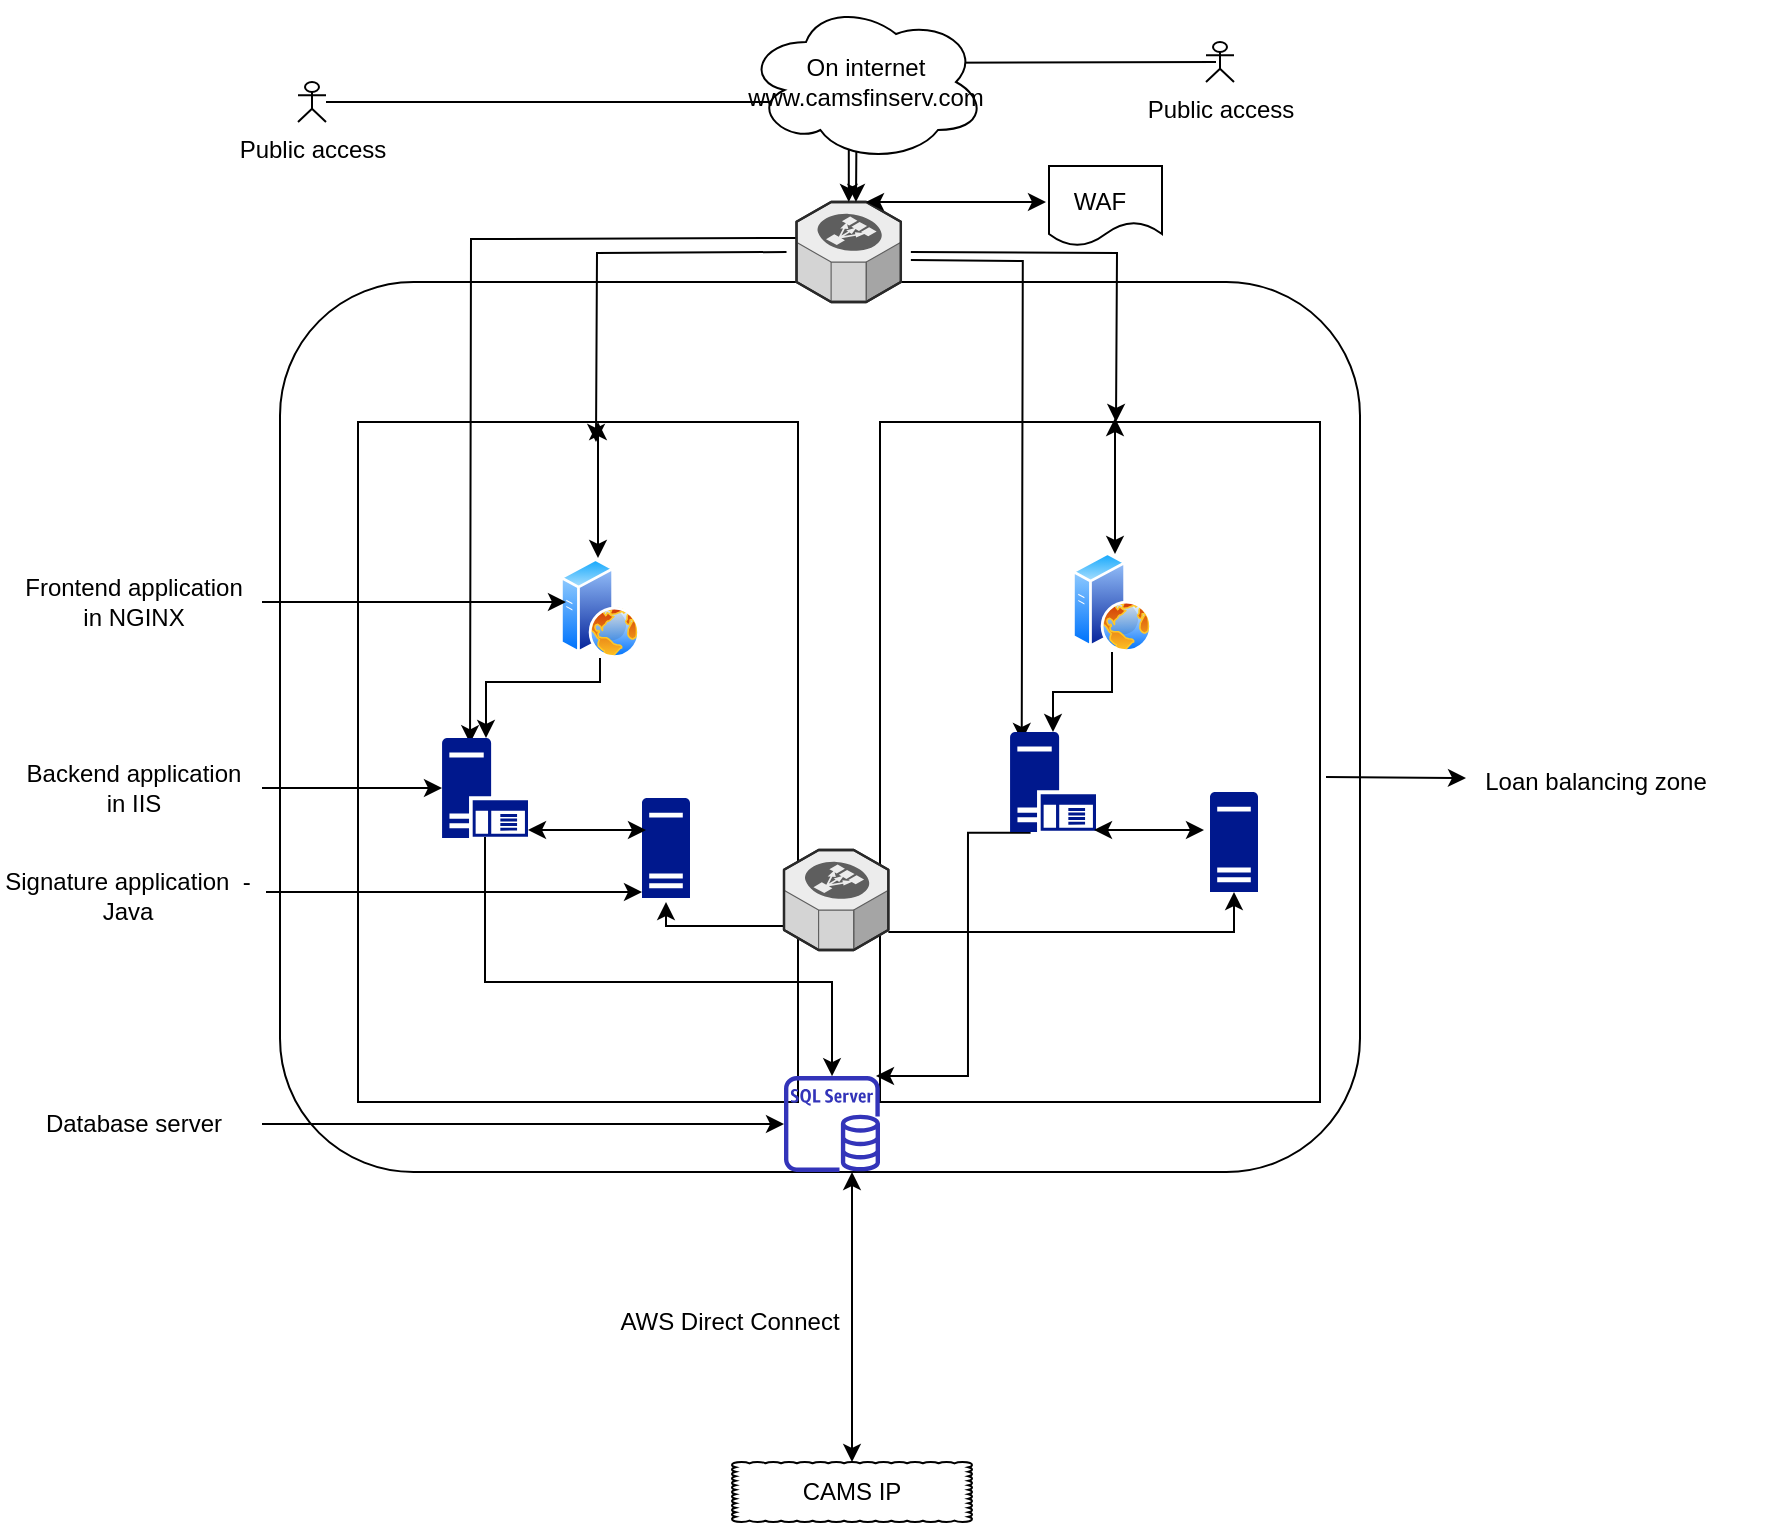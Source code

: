 <mxfile version="14.6.13" type="github">
  <diagram id="dfmJ5PRtE6S-TQssG3T2" name="Page-1">
    <mxGraphModel dx="1872" dy="1480" grid="1" gridSize="10" guides="1" tooltips="1" connect="1" arrows="1" fold="1" page="1" pageScale="1" pageWidth="850" pageHeight="1100" math="0" shadow="0">
      <root>
        <mxCell id="0" />
        <mxCell id="1" parent="0" />
        <mxCell id="hfEJXq4P2hzBnoVsS2LQ-3" value="" style="shape=document;whiteSpace=wrap;html=1;boundedLbl=1;" vertex="1" parent="1">
          <mxGeometry x="511.5" y="-48" width="56.5" height="40" as="geometry" />
        </mxCell>
        <mxCell id="cN4oM8W2iNpLodC8hFLX-30" value="" style="rounded=1;whiteSpace=wrap;html=1;" parent="1" vertex="1">
          <mxGeometry x="127" y="10" width="540" height="445" as="geometry" />
        </mxCell>
        <mxCell id="cN4oM8W2iNpLodC8hFLX-26" value="" style="rounded=0;whiteSpace=wrap;html=1;" parent="1" vertex="1">
          <mxGeometry x="427" y="80" width="220" height="340" as="geometry" />
        </mxCell>
        <mxCell id="cN4oM8W2iNpLodC8hFLX-11" value="" style="rounded=0;whiteSpace=wrap;html=1;" parent="1" vertex="1">
          <mxGeometry x="166" y="80" width="220" height="340" as="geometry" />
        </mxCell>
        <mxCell id="cN4oM8W2iNpLodC8hFLX-1" value="" style="aspect=fixed;pointerEvents=1;shadow=0;dashed=0;html=1;strokeColor=none;labelPosition=center;verticalLabelPosition=bottom;verticalAlign=top;align=center;fillColor=#00188D;shape=mxgraph.mscae.enterprise.server_generic" parent="1" vertex="1">
          <mxGeometry x="308" y="268" width="24" height="50" as="geometry" />
        </mxCell>
        <mxCell id="hfEJXq4P2hzBnoVsS2LQ-7" style="edgeStyle=orthogonalEdgeStyle;rounded=0;orthogonalLoop=1;jettySize=auto;html=1;" edge="1" parent="1">
          <mxGeometry relative="1" as="geometry">
            <mxPoint x="285" y="90" as="targetPoint" />
            <mxPoint x="380.26" y="-5" as="sourcePoint" />
          </mxGeometry>
        </mxCell>
        <mxCell id="hfEJXq4P2hzBnoVsS2LQ-8" style="edgeStyle=orthogonalEdgeStyle;rounded=0;orthogonalLoop=1;jettySize=auto;html=1;" edge="1" parent="1">
          <mxGeometry relative="1" as="geometry">
            <mxPoint x="545" y="80" as="targetPoint" />
            <mxPoint x="442.44" y="-5" as="sourcePoint" />
          </mxGeometry>
        </mxCell>
        <mxCell id="hfEJXq4P2hzBnoVsS2LQ-9" style="edgeStyle=orthogonalEdgeStyle;rounded=0;orthogonalLoop=1;jettySize=auto;html=1;entryX=0.326;entryY=0.193;entryDx=0;entryDy=0;entryPerimeter=0;" edge="1" parent="1">
          <mxGeometry relative="1" as="geometry">
            <mxPoint x="385.26" y="-12" as="sourcePoint" />
            <mxPoint x="222.018" y="240.65" as="targetPoint" />
          </mxGeometry>
        </mxCell>
        <mxCell id="hfEJXq4P2hzBnoVsS2LQ-10" style="edgeStyle=orthogonalEdgeStyle;rounded=0;orthogonalLoop=1;jettySize=auto;html=1;entryX=0.02;entryY=0.01;entryDx=0;entryDy=0;entryPerimeter=0;" edge="1" parent="1">
          <mxGeometry relative="1" as="geometry">
            <mxPoint x="442.44" y="-1" as="sourcePoint" />
            <mxPoint x="497.86" y="239.5" as="targetPoint" />
          </mxGeometry>
        </mxCell>
        <mxCell id="cN4oM8W2iNpLodC8hFLX-2" value="" style="verticalLabelPosition=bottom;html=1;verticalAlign=top;strokeWidth=1;align=center;outlineConnect=0;dashed=0;outlineConnect=0;shape=mxgraph.aws3d.elasticLoadBalancing;fillColor=#ECECEC;strokeColor=#5E5E5E;aspect=fixed;" parent="1" vertex="1">
          <mxGeometry x="385.26" y="-30" width="52.18" height="50" as="geometry" />
        </mxCell>
        <mxCell id="hfEJXq4P2hzBnoVsS2LQ-6" style="edgeStyle=orthogonalEdgeStyle;rounded=0;orthogonalLoop=1;jettySize=auto;html=1;exitX=0.5;exitY=0.99;exitDx=0;exitDy=0;exitPerimeter=0;" edge="1" parent="1" source="cN4oM8W2iNpLodC8hFLX-3" target="cN4oM8W2iNpLodC8hFLX-8">
          <mxGeometry relative="1" as="geometry">
            <Array as="points">
              <mxPoint x="230" y="360" />
              <mxPoint x="403" y="360" />
            </Array>
          </mxGeometry>
        </mxCell>
        <mxCell id="cN4oM8W2iNpLodC8hFLX-3" value="" style="aspect=fixed;pointerEvents=1;shadow=0;dashed=0;html=1;strokeColor=none;labelPosition=center;verticalLabelPosition=bottom;verticalAlign=top;align=center;fillColor=#00188D;shape=mxgraph.mscae.enterprise.application_server" parent="1" vertex="1">
          <mxGeometry x="208" y="238" width="43" height="50" as="geometry" />
        </mxCell>
        <mxCell id="cN4oM8W2iNpLodC8hFLX-8" value="" style="outlineConnect=0;fontColor=#232F3E;gradientColor=none;fillColor=#3334B9;strokeColor=none;dashed=0;verticalLabelPosition=bottom;verticalAlign=top;align=center;html=1;fontSize=12;fontStyle=0;aspect=fixed;pointerEvents=1;shape=mxgraph.aws4.rds_sql_server_instance;" parent="1" vertex="1">
          <mxGeometry x="379" y="407" width="48" height="48" as="geometry" />
        </mxCell>
        <mxCell id="cN4oM8W2iNpLodC8hFLX-14" value="" style="edgeStyle=orthogonalEdgeStyle;rounded=0;orthogonalLoop=1;jettySize=auto;html=1;" parent="1" source="cN4oM8W2iNpLodC8hFLX-9" target="cN4oM8W2iNpLodC8hFLX-3" edge="1">
          <mxGeometry relative="1" as="geometry">
            <Array as="points">
              <mxPoint x="287" y="210" />
              <mxPoint x="230" y="210" />
            </Array>
          </mxGeometry>
        </mxCell>
        <mxCell id="cN4oM8W2iNpLodC8hFLX-9" value="" style="aspect=fixed;perimeter=ellipsePerimeter;html=1;align=center;shadow=0;dashed=0;spacingTop=3;image;image=img/lib/active_directory/web_server.svg;" parent="1" vertex="1">
          <mxGeometry x="267" y="148" width="40" height="50" as="geometry" />
        </mxCell>
        <mxCell id="cN4oM8W2iNpLodC8hFLX-19" value="" style="aspect=fixed;pointerEvents=1;shadow=0;dashed=0;html=1;strokeColor=none;labelPosition=center;verticalLabelPosition=bottom;verticalAlign=top;align=center;fillColor=#00188D;shape=mxgraph.mscae.enterprise.server_generic" parent="1" vertex="1">
          <mxGeometry x="592" y="265" width="24" height="50" as="geometry" />
        </mxCell>
        <mxCell id="hfEJXq4P2hzBnoVsS2LQ-4" style="edgeStyle=elbowEdgeStyle;rounded=0;orthogonalLoop=1;jettySize=auto;html=1;entryX=0.646;entryY=-0.146;entryDx=0;entryDy=0;entryPerimeter=0;exitX=-0.109;exitY=0.867;exitDx=0;exitDy=0;exitPerimeter=0;" edge="1" parent="1">
          <mxGeometry relative="1" as="geometry">
            <mxPoint x="502.303" y="285.36" as="sourcePoint" />
            <mxPoint x="424.998" y="407.002" as="targetPoint" />
            <Array as="points">
              <mxPoint x="470.99" y="352.01" />
            </Array>
          </mxGeometry>
        </mxCell>
        <mxCell id="cN4oM8W2iNpLodC8hFLX-22" value="" style="aspect=fixed;pointerEvents=1;shadow=0;dashed=0;html=1;strokeColor=none;labelPosition=center;verticalLabelPosition=bottom;verticalAlign=top;align=center;fillColor=#00188D;shape=mxgraph.mscae.enterprise.application_server" parent="1" vertex="1">
          <mxGeometry x="492" y="235" width="43" height="50" as="geometry" />
        </mxCell>
        <mxCell id="cN4oM8W2iNpLodC8hFLX-24" value="" style="edgeStyle=orthogonalEdgeStyle;rounded=0;orthogonalLoop=1;jettySize=auto;html=1;" parent="1" source="cN4oM8W2iNpLodC8hFLX-25" target="cN4oM8W2iNpLodC8hFLX-22" edge="1">
          <mxGeometry relative="1" as="geometry" />
        </mxCell>
        <mxCell id="cN4oM8W2iNpLodC8hFLX-25" value="" style="aspect=fixed;perimeter=ellipsePerimeter;html=1;align=center;shadow=0;dashed=0;spacingTop=3;image;image=img/lib/active_directory/web_server.svg;" parent="1" vertex="1">
          <mxGeometry x="523" y="145" width="40" height="50" as="geometry" />
        </mxCell>
        <mxCell id="cN4oM8W2iNpLodC8hFLX-33" value="" style="endArrow=classic;startArrow=classic;html=1;" parent="1" edge="1">
          <mxGeometry width="50" height="50" relative="1" as="geometry">
            <mxPoint x="286" y="148" as="sourcePoint" />
            <mxPoint x="286" y="80" as="targetPoint" />
          </mxGeometry>
        </mxCell>
        <mxCell id="cN4oM8W2iNpLodC8hFLX-34" value="" style="endArrow=classic;startArrow=classic;html=1;" parent="1" edge="1">
          <mxGeometry width="50" height="50" relative="1" as="geometry">
            <mxPoint x="544.5" y="146" as="sourcePoint" />
            <mxPoint x="544.5" y="78" as="targetPoint" />
          </mxGeometry>
        </mxCell>
        <mxCell id="cN4oM8W2iNpLodC8hFLX-37" value="" style="endArrow=classic;startArrow=classic;html=1;entryX=0.083;entryY=0.32;entryDx=0;entryDy=0;entryPerimeter=0;" parent="1" edge="1" target="cN4oM8W2iNpLodC8hFLX-1">
          <mxGeometry width="50" height="50" relative="1" as="geometry">
            <mxPoint x="251" y="284" as="sourcePoint" />
            <mxPoint x="301" y="284" as="targetPoint" />
          </mxGeometry>
        </mxCell>
        <mxCell id="cN4oM8W2iNpLodC8hFLX-38" value="" style="endArrow=classic;startArrow=classic;html=1;" parent="1" edge="1">
          <mxGeometry width="50" height="50" relative="1" as="geometry">
            <mxPoint x="534" y="284" as="sourcePoint" />
            <mxPoint x="589" y="284" as="targetPoint" />
          </mxGeometry>
        </mxCell>
        <mxCell id="cN4oM8W2iNpLodC8hFLX-44" style="edgeStyle=orthogonalEdgeStyle;rounded=0;orthogonalLoop=1;jettySize=auto;html=1;" parent="1" source="cN4oM8W2iNpLodC8hFLX-42" target="cN4oM8W2iNpLodC8hFLX-2" edge="1">
          <mxGeometry relative="1" as="geometry" />
        </mxCell>
        <mxCell id="cN4oM8W2iNpLodC8hFLX-42" value="Public access" style="shape=umlActor;verticalLabelPosition=bottom;verticalAlign=top;html=1;outlineConnect=0;" parent="1" vertex="1">
          <mxGeometry x="136" y="-90" width="14" height="20" as="geometry" />
        </mxCell>
        <mxCell id="cN4oM8W2iNpLodC8hFLX-45" style="edgeStyle=orthogonalEdgeStyle;rounded=0;orthogonalLoop=1;jettySize=auto;html=1;entryX=0.474;entryY=0;entryDx=0;entryDy=0;entryPerimeter=0;" parent="1" edge="1">
          <mxGeometry relative="1" as="geometry">
            <mxPoint x="595" y="-100" as="sourcePoint" />
            <mxPoint x="414.993" y="-30" as="targetPoint" />
          </mxGeometry>
        </mxCell>
        <mxCell id="cN4oM8W2iNpLodC8hFLX-43" value="Public access" style="shape=umlActor;verticalLabelPosition=bottom;verticalAlign=top;html=1;outlineConnect=0;" parent="1" vertex="1">
          <mxGeometry x="590" y="-110" width="14" height="20" as="geometry" />
        </mxCell>
        <mxCell id="cN4oM8W2iNpLodC8hFLX-51" value="On internet&lt;br&gt;www.camsfinserv.com" style="ellipse;shape=cloud;whiteSpace=wrap;html=1;" parent="1" vertex="1">
          <mxGeometry x="360" y="-130" width="120" height="80" as="geometry" />
        </mxCell>
        <mxCell id="cN4oM8W2iNpLodC8hFLX-59" style="edgeStyle=orthogonalEdgeStyle;rounded=0;orthogonalLoop=1;jettySize=auto;html=1;" parent="1" source="cN4oM8W2iNpLodC8hFLX-53" edge="1">
          <mxGeometry relative="1" as="geometry">
            <mxPoint x="270" y="170" as="targetPoint" />
          </mxGeometry>
        </mxCell>
        <mxCell id="cN4oM8W2iNpLodC8hFLX-53" value="Frontend application&lt;br&gt;in NGINX" style="text;html=1;strokeColor=none;fillColor=none;align=center;verticalAlign=middle;whiteSpace=wrap;rounded=0;" parent="1" vertex="1">
          <mxGeometry x="-10" y="160" width="128" height="20" as="geometry" />
        </mxCell>
        <mxCell id="cN4oM8W2iNpLodC8hFLX-56" style="edgeStyle=orthogonalEdgeStyle;rounded=0;orthogonalLoop=1;jettySize=auto;html=1;" parent="1" source="cN4oM8W2iNpLodC8hFLX-55" target="cN4oM8W2iNpLodC8hFLX-3" edge="1">
          <mxGeometry relative="1" as="geometry" />
        </mxCell>
        <mxCell id="cN4oM8W2iNpLodC8hFLX-55" value="Backend application&lt;br&gt;in IIS" style="text;html=1;strokeColor=none;fillColor=none;align=center;verticalAlign=middle;whiteSpace=wrap;rounded=0;" parent="1" vertex="1">
          <mxGeometry x="-10" y="253" width="128" height="20" as="geometry" />
        </mxCell>
        <mxCell id="cN4oM8W2iNpLodC8hFLX-61" style="edgeStyle=orthogonalEdgeStyle;rounded=0;orthogonalLoop=1;jettySize=auto;html=1;" parent="1" edge="1">
          <mxGeometry relative="1" as="geometry">
            <mxPoint x="120" y="315" as="sourcePoint" />
            <mxPoint x="308" y="315" as="targetPoint" />
            <Array as="points">
              <mxPoint x="285.44" y="315" />
            </Array>
          </mxGeometry>
        </mxCell>
        <mxCell id="cN4oM8W2iNpLodC8hFLX-60" value="Signature application&amp;nbsp; - Java" style="text;html=1;strokeColor=none;fillColor=none;align=center;verticalAlign=middle;whiteSpace=wrap;rounded=0;" parent="1" vertex="1">
          <mxGeometry x="-13" y="307" width="128" height="20" as="geometry" />
        </mxCell>
        <mxCell id="cN4oM8W2iNpLodC8hFLX-64" style="edgeStyle=orthogonalEdgeStyle;rounded=0;orthogonalLoop=1;jettySize=auto;html=1;" parent="1" source="cN4oM8W2iNpLodC8hFLX-62" target="cN4oM8W2iNpLodC8hFLX-8" edge="1">
          <mxGeometry relative="1" as="geometry" />
        </mxCell>
        <mxCell id="cN4oM8W2iNpLodC8hFLX-62" value="Database server" style="text;html=1;strokeColor=none;fillColor=none;align=center;verticalAlign=middle;whiteSpace=wrap;rounded=0;" parent="1" vertex="1">
          <mxGeometry x="-10" y="421" width="128" height="20" as="geometry" />
        </mxCell>
        <mxCell id="cN4oM8W2iNpLodC8hFLX-65" value="CAMS IP" style="whiteSpace=wrap;html=1;shape=mxgraph.basic.cloud_rect" parent="1" vertex="1">
          <mxGeometry x="353" y="600" width="120" height="30" as="geometry" />
        </mxCell>
        <mxCell id="cN4oM8W2iNpLodC8hFLX-67" value="AWS Direct Connect" style="text;html=1;strokeColor=none;fillColor=none;align=center;verticalAlign=middle;whiteSpace=wrap;rounded=0;" parent="1" vertex="1">
          <mxGeometry x="267.44" y="520" width="170" height="20" as="geometry" />
        </mxCell>
        <mxCell id="cN4oM8W2iNpLodC8hFLX-68" value="" style="endArrow=classic;startArrow=classic;html=1;" parent="1" edge="1">
          <mxGeometry width="50" height="50" relative="1" as="geometry">
            <mxPoint x="413" y="600" as="sourcePoint" />
            <mxPoint x="413" y="455" as="targetPoint" />
          </mxGeometry>
        </mxCell>
        <mxCell id="cN4oM8W2iNpLodC8hFLX-69" value="" style="endArrow=classic;html=1;" parent="1" edge="1">
          <mxGeometry width="50" height="50" relative="1" as="geometry">
            <mxPoint x="650" y="257.5" as="sourcePoint" />
            <mxPoint x="720" y="258" as="targetPoint" />
          </mxGeometry>
        </mxCell>
        <mxCell id="cN4oM8W2iNpLodC8hFLX-70" value="Loan balancing zone" style="text;html=1;strokeColor=none;fillColor=none;align=center;verticalAlign=middle;whiteSpace=wrap;rounded=0;" parent="1" vertex="1">
          <mxGeometry x="700" y="250" width="170" height="20" as="geometry" />
        </mxCell>
        <mxCell id="hfEJXq4P2hzBnoVsS2LQ-1" value="" style="endArrow=classic;startArrow=classic;html=1;" edge="1" parent="1">
          <mxGeometry width="50" height="50" relative="1" as="geometry">
            <mxPoint x="420" y="-30" as="sourcePoint" />
            <mxPoint x="510" y="-30" as="targetPoint" />
          </mxGeometry>
        </mxCell>
        <mxCell id="hfEJXq4P2hzBnoVsS2LQ-2" value="WAF" style="text;html=1;strokeColor=none;fillColor=none;align=center;verticalAlign=middle;whiteSpace=wrap;rounded=0;" vertex="1" parent="1">
          <mxGeometry x="517" y="-40" width="40" height="20" as="geometry" />
        </mxCell>
        <mxCell id="hfEJXq4P2hzBnoVsS2LQ-13" value="" style="edgeStyle=orthogonalEdgeStyle;rounded=0;orthogonalLoop=1;jettySize=auto;html=1;" edge="1" parent="1">
          <mxGeometry relative="1" as="geometry">
            <mxPoint x="379" y="332" as="sourcePoint" />
            <mxPoint x="320" y="320" as="targetPoint" />
            <Array as="points">
              <mxPoint x="320" y="332" />
            </Array>
          </mxGeometry>
        </mxCell>
        <mxCell id="hfEJXq4P2hzBnoVsS2LQ-14" value="" style="edgeStyle=orthogonalEdgeStyle;rounded=0;orthogonalLoop=1;jettySize=auto;html=1;entryX=0.5;entryY=1;entryDx=0;entryDy=0;entryPerimeter=0;" edge="1" parent="1" source="hfEJXq4P2hzBnoVsS2LQ-11" target="cN4oM8W2iNpLodC8hFLX-19">
          <mxGeometry relative="1" as="geometry">
            <Array as="points">
              <mxPoint x="604" y="335" />
            </Array>
          </mxGeometry>
        </mxCell>
        <mxCell id="hfEJXq4P2hzBnoVsS2LQ-11" value="" style="verticalLabelPosition=bottom;html=1;verticalAlign=top;strokeWidth=1;align=center;outlineConnect=0;dashed=0;outlineConnect=0;shape=mxgraph.aws3d.elasticLoadBalancing;fillColor=#ECECEC;strokeColor=#5E5E5E;aspect=fixed;" vertex="1" parent="1">
          <mxGeometry x="379" y="294" width="52.18" height="50" as="geometry" />
        </mxCell>
      </root>
    </mxGraphModel>
  </diagram>
</mxfile>
